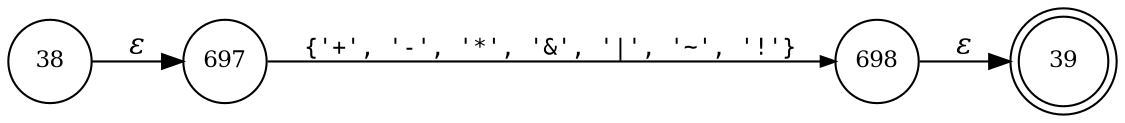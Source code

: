 digraph ATN {
rankdir=LR;
s39[fontsize=11, label="39", shape=doublecircle, fixedsize=true, width=.6];
s38[fontsize=11,label="38", shape=circle, fixedsize=true, width=.55, peripheries=1];
s697[fontsize=11,label="697", shape=circle, fixedsize=true, width=.55, peripheries=1];
s698[fontsize=11,label="698", shape=circle, fixedsize=true, width=.55, peripheries=1];
s38 -> s697 [fontname="Times-Italic", label="&epsilon;"];
s697 -> s698 [fontsize=11, fontname="Courier", arrowsize=.7, label = "{'+', '-', '*', '&', '|', '~', '!'}", arrowhead = normal];
s698 -> s39 [fontname="Times-Italic", label="&epsilon;"];
}